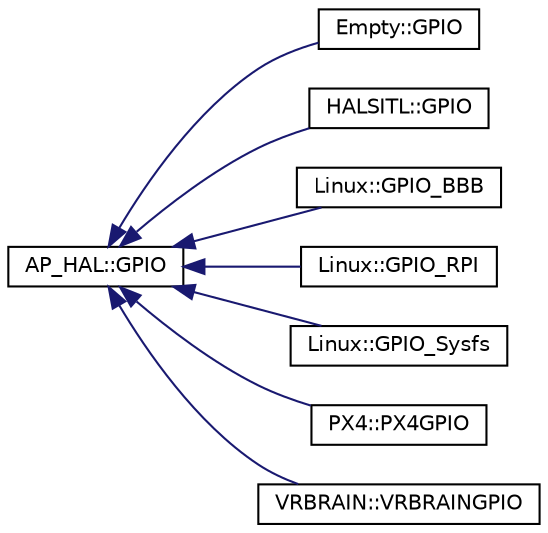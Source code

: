 digraph "Graphical Class Hierarchy"
{
 // INTERACTIVE_SVG=YES
  edge [fontname="Helvetica",fontsize="10",labelfontname="Helvetica",labelfontsize="10"];
  node [fontname="Helvetica",fontsize="10",shape=record];
  rankdir="LR";
  Node1 [label="AP_HAL::GPIO",height=0.2,width=0.4,color="black", fillcolor="white", style="filled",URL="$classAP__HAL_1_1GPIO.html"];
  Node1 -> Node2 [dir="back",color="midnightblue",fontsize="10",style="solid",fontname="Helvetica"];
  Node2 [label="Empty::GPIO",height=0.2,width=0.4,color="black", fillcolor="white", style="filled",URL="$classEmpty_1_1GPIO.html"];
  Node1 -> Node3 [dir="back",color="midnightblue",fontsize="10",style="solid",fontname="Helvetica"];
  Node3 [label="HALSITL::GPIO",height=0.2,width=0.4,color="black", fillcolor="white", style="filled",URL="$classHALSITL_1_1GPIO.html"];
  Node1 -> Node4 [dir="back",color="midnightblue",fontsize="10",style="solid",fontname="Helvetica"];
  Node4 [label="Linux::GPIO_BBB",height=0.2,width=0.4,color="black", fillcolor="white", style="filled",URL="$classLinux_1_1GPIO__BBB.html"];
  Node1 -> Node5 [dir="back",color="midnightblue",fontsize="10",style="solid",fontname="Helvetica"];
  Node5 [label="Linux::GPIO_RPI",height=0.2,width=0.4,color="black", fillcolor="white", style="filled",URL="$classLinux_1_1GPIO__RPI.html"];
  Node1 -> Node6 [dir="back",color="midnightblue",fontsize="10",style="solid",fontname="Helvetica"];
  Node6 [label="Linux::GPIO_Sysfs",height=0.2,width=0.4,color="black", fillcolor="white", style="filled",URL="$classLinux_1_1GPIO__Sysfs.html"];
  Node1 -> Node7 [dir="back",color="midnightblue",fontsize="10",style="solid",fontname="Helvetica"];
  Node7 [label="PX4::PX4GPIO",height=0.2,width=0.4,color="black", fillcolor="white", style="filled",URL="$classPX4_1_1PX4GPIO.html"];
  Node1 -> Node8 [dir="back",color="midnightblue",fontsize="10",style="solid",fontname="Helvetica"];
  Node8 [label="VRBRAIN::VRBRAINGPIO",height=0.2,width=0.4,color="black", fillcolor="white", style="filled",URL="$classVRBRAIN_1_1VRBRAINGPIO.html"];
}
